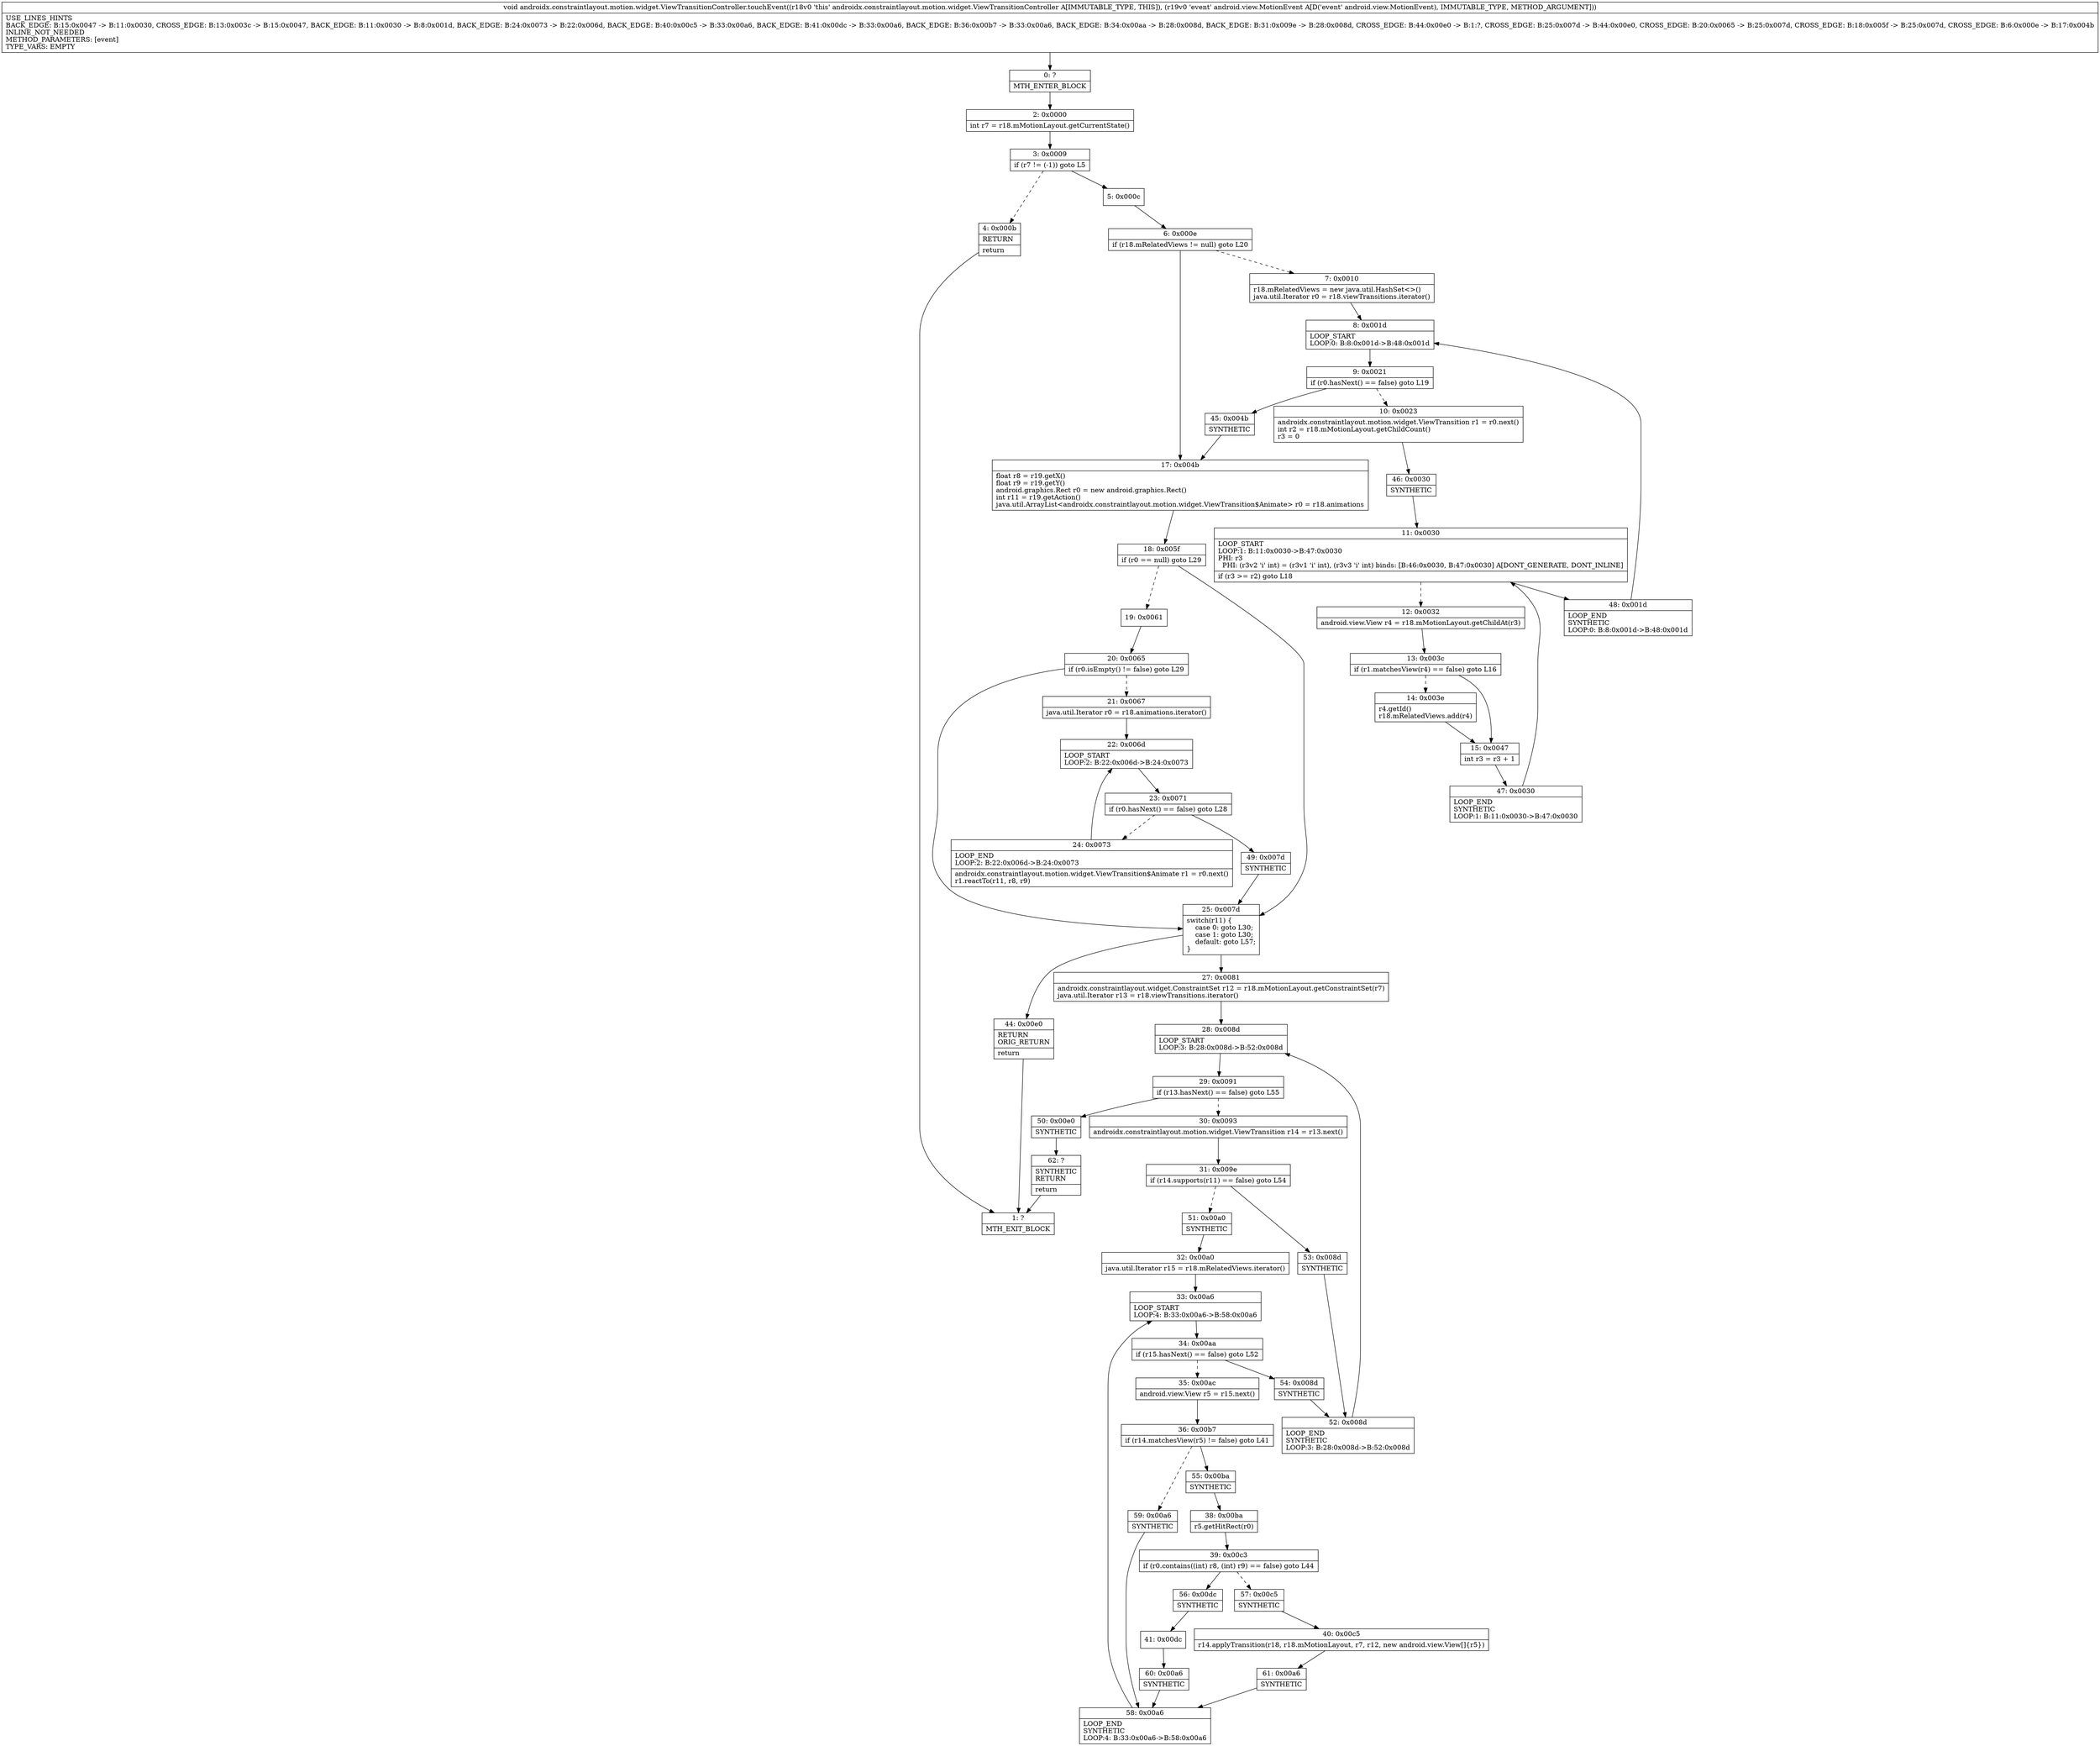 digraph "CFG forandroidx.constraintlayout.motion.widget.ViewTransitionController.touchEvent(Landroid\/view\/MotionEvent;)V" {
Node_0 [shape=record,label="{0\:\ ?|MTH_ENTER_BLOCK\l}"];
Node_2 [shape=record,label="{2\:\ 0x0000|int r7 = r18.mMotionLayout.getCurrentState()\l}"];
Node_3 [shape=record,label="{3\:\ 0x0009|if (r7 != (\-1)) goto L5\l}"];
Node_4 [shape=record,label="{4\:\ 0x000b|RETURN\l|return\l}"];
Node_1 [shape=record,label="{1\:\ ?|MTH_EXIT_BLOCK\l}"];
Node_5 [shape=record,label="{5\:\ 0x000c}"];
Node_6 [shape=record,label="{6\:\ 0x000e|if (r18.mRelatedViews != null) goto L20\l}"];
Node_7 [shape=record,label="{7\:\ 0x0010|r18.mRelatedViews = new java.util.HashSet\<\>()\ljava.util.Iterator r0 = r18.viewTransitions.iterator()\l}"];
Node_8 [shape=record,label="{8\:\ 0x001d|LOOP_START\lLOOP:0: B:8:0x001d\-\>B:48:0x001d\l}"];
Node_9 [shape=record,label="{9\:\ 0x0021|if (r0.hasNext() == false) goto L19\l}"];
Node_10 [shape=record,label="{10\:\ 0x0023|androidx.constraintlayout.motion.widget.ViewTransition r1 = r0.next()\lint r2 = r18.mMotionLayout.getChildCount()\lr3 = 0\l}"];
Node_46 [shape=record,label="{46\:\ 0x0030|SYNTHETIC\l}"];
Node_11 [shape=record,label="{11\:\ 0x0030|LOOP_START\lLOOP:1: B:11:0x0030\-\>B:47:0x0030\lPHI: r3 \l  PHI: (r3v2 'i' int) = (r3v1 'i' int), (r3v3 'i' int) binds: [B:46:0x0030, B:47:0x0030] A[DONT_GENERATE, DONT_INLINE]\l|if (r3 \>= r2) goto L18\l}"];
Node_12 [shape=record,label="{12\:\ 0x0032|android.view.View r4 = r18.mMotionLayout.getChildAt(r3)\l}"];
Node_13 [shape=record,label="{13\:\ 0x003c|if (r1.matchesView(r4) == false) goto L16\l}"];
Node_14 [shape=record,label="{14\:\ 0x003e|r4.getId()\lr18.mRelatedViews.add(r4)\l}"];
Node_15 [shape=record,label="{15\:\ 0x0047|int r3 = r3 + 1\l}"];
Node_47 [shape=record,label="{47\:\ 0x0030|LOOP_END\lSYNTHETIC\lLOOP:1: B:11:0x0030\-\>B:47:0x0030\l}"];
Node_48 [shape=record,label="{48\:\ 0x001d|LOOP_END\lSYNTHETIC\lLOOP:0: B:8:0x001d\-\>B:48:0x001d\l}"];
Node_45 [shape=record,label="{45\:\ 0x004b|SYNTHETIC\l}"];
Node_17 [shape=record,label="{17\:\ 0x004b|float r8 = r19.getX()\lfloat r9 = r19.getY()\landroid.graphics.Rect r0 = new android.graphics.Rect()\lint r11 = r19.getAction()\ljava.util.ArrayList\<androidx.constraintlayout.motion.widget.ViewTransition$Animate\> r0 = r18.animations\l}"];
Node_18 [shape=record,label="{18\:\ 0x005f|if (r0 == null) goto L29\l}"];
Node_19 [shape=record,label="{19\:\ 0x0061}"];
Node_20 [shape=record,label="{20\:\ 0x0065|if (r0.isEmpty() != false) goto L29\l}"];
Node_21 [shape=record,label="{21\:\ 0x0067|java.util.Iterator r0 = r18.animations.iterator()\l}"];
Node_22 [shape=record,label="{22\:\ 0x006d|LOOP_START\lLOOP:2: B:22:0x006d\-\>B:24:0x0073\l}"];
Node_23 [shape=record,label="{23\:\ 0x0071|if (r0.hasNext() == false) goto L28\l}"];
Node_24 [shape=record,label="{24\:\ 0x0073|LOOP_END\lLOOP:2: B:22:0x006d\-\>B:24:0x0073\l|androidx.constraintlayout.motion.widget.ViewTransition$Animate r1 = r0.next()\lr1.reactTo(r11, r8, r9)\l}"];
Node_49 [shape=record,label="{49\:\ 0x007d|SYNTHETIC\l}"];
Node_25 [shape=record,label="{25\:\ 0x007d|switch(r11) \{\l    case 0: goto L30;\l    case 1: goto L30;\l    default: goto L57;\l\}\l}"];
Node_27 [shape=record,label="{27\:\ 0x0081|androidx.constraintlayout.widget.ConstraintSet r12 = r18.mMotionLayout.getConstraintSet(r7)\ljava.util.Iterator r13 = r18.viewTransitions.iterator()\l}"];
Node_28 [shape=record,label="{28\:\ 0x008d|LOOP_START\lLOOP:3: B:28:0x008d\-\>B:52:0x008d\l}"];
Node_29 [shape=record,label="{29\:\ 0x0091|if (r13.hasNext() == false) goto L55\l}"];
Node_30 [shape=record,label="{30\:\ 0x0093|androidx.constraintlayout.motion.widget.ViewTransition r14 = r13.next()\l}"];
Node_31 [shape=record,label="{31\:\ 0x009e|if (r14.supports(r11) == false) goto L54\l}"];
Node_51 [shape=record,label="{51\:\ 0x00a0|SYNTHETIC\l}"];
Node_32 [shape=record,label="{32\:\ 0x00a0|java.util.Iterator r15 = r18.mRelatedViews.iterator()\l}"];
Node_33 [shape=record,label="{33\:\ 0x00a6|LOOP_START\lLOOP:4: B:33:0x00a6\-\>B:58:0x00a6\l}"];
Node_34 [shape=record,label="{34\:\ 0x00aa|if (r15.hasNext() == false) goto L52\l}"];
Node_35 [shape=record,label="{35\:\ 0x00ac|android.view.View r5 = r15.next()\l}"];
Node_36 [shape=record,label="{36\:\ 0x00b7|if (r14.matchesView(r5) != false) goto L41\l}"];
Node_55 [shape=record,label="{55\:\ 0x00ba|SYNTHETIC\l}"];
Node_38 [shape=record,label="{38\:\ 0x00ba|r5.getHitRect(r0)\l}"];
Node_39 [shape=record,label="{39\:\ 0x00c3|if (r0.contains((int) r8, (int) r9) == false) goto L44\l}"];
Node_56 [shape=record,label="{56\:\ 0x00dc|SYNTHETIC\l}"];
Node_41 [shape=record,label="{41\:\ 0x00dc}"];
Node_60 [shape=record,label="{60\:\ 0x00a6|SYNTHETIC\l}"];
Node_58 [shape=record,label="{58\:\ 0x00a6|LOOP_END\lSYNTHETIC\lLOOP:4: B:33:0x00a6\-\>B:58:0x00a6\l}"];
Node_57 [shape=record,label="{57\:\ 0x00c5|SYNTHETIC\l}"];
Node_40 [shape=record,label="{40\:\ 0x00c5|r14.applyTransition(r18, r18.mMotionLayout, r7, r12, new android.view.View[]\{r5\})\l}"];
Node_61 [shape=record,label="{61\:\ 0x00a6|SYNTHETIC\l}"];
Node_59 [shape=record,label="{59\:\ 0x00a6|SYNTHETIC\l}"];
Node_54 [shape=record,label="{54\:\ 0x008d|SYNTHETIC\l}"];
Node_52 [shape=record,label="{52\:\ 0x008d|LOOP_END\lSYNTHETIC\lLOOP:3: B:28:0x008d\-\>B:52:0x008d\l}"];
Node_53 [shape=record,label="{53\:\ 0x008d|SYNTHETIC\l}"];
Node_50 [shape=record,label="{50\:\ 0x00e0|SYNTHETIC\l}"];
Node_62 [shape=record,label="{62\:\ ?|SYNTHETIC\lRETURN\l|return\l}"];
Node_44 [shape=record,label="{44\:\ 0x00e0|RETURN\lORIG_RETURN\l|return\l}"];
MethodNode[shape=record,label="{void androidx.constraintlayout.motion.widget.ViewTransitionController.touchEvent((r18v0 'this' androidx.constraintlayout.motion.widget.ViewTransitionController A[IMMUTABLE_TYPE, THIS]), (r19v0 'event' android.view.MotionEvent A[D('event' android.view.MotionEvent), IMMUTABLE_TYPE, METHOD_ARGUMENT]))  | USE_LINES_HINTS\lBACK_EDGE: B:15:0x0047 \-\> B:11:0x0030, CROSS_EDGE: B:13:0x003c \-\> B:15:0x0047, BACK_EDGE: B:11:0x0030 \-\> B:8:0x001d, BACK_EDGE: B:24:0x0073 \-\> B:22:0x006d, BACK_EDGE: B:40:0x00c5 \-\> B:33:0x00a6, BACK_EDGE: B:41:0x00dc \-\> B:33:0x00a6, BACK_EDGE: B:36:0x00b7 \-\> B:33:0x00a6, BACK_EDGE: B:34:0x00aa \-\> B:28:0x008d, BACK_EDGE: B:31:0x009e \-\> B:28:0x008d, CROSS_EDGE: B:44:0x00e0 \-\> B:1:?, CROSS_EDGE: B:25:0x007d \-\> B:44:0x00e0, CROSS_EDGE: B:20:0x0065 \-\> B:25:0x007d, CROSS_EDGE: B:18:0x005f \-\> B:25:0x007d, CROSS_EDGE: B:6:0x000e \-\> B:17:0x004b\lINLINE_NOT_NEEDED\lMETHOD_PARAMETERS: [event]\lTYPE_VARS: EMPTY\l}"];
MethodNode -> Node_0;Node_0 -> Node_2;
Node_2 -> Node_3;
Node_3 -> Node_4[style=dashed];
Node_3 -> Node_5;
Node_4 -> Node_1;
Node_5 -> Node_6;
Node_6 -> Node_7[style=dashed];
Node_6 -> Node_17;
Node_7 -> Node_8;
Node_8 -> Node_9;
Node_9 -> Node_10[style=dashed];
Node_9 -> Node_45;
Node_10 -> Node_46;
Node_46 -> Node_11;
Node_11 -> Node_12[style=dashed];
Node_11 -> Node_48;
Node_12 -> Node_13;
Node_13 -> Node_14[style=dashed];
Node_13 -> Node_15;
Node_14 -> Node_15;
Node_15 -> Node_47;
Node_47 -> Node_11;
Node_48 -> Node_8;
Node_45 -> Node_17;
Node_17 -> Node_18;
Node_18 -> Node_19[style=dashed];
Node_18 -> Node_25;
Node_19 -> Node_20;
Node_20 -> Node_21[style=dashed];
Node_20 -> Node_25;
Node_21 -> Node_22;
Node_22 -> Node_23;
Node_23 -> Node_24[style=dashed];
Node_23 -> Node_49;
Node_24 -> Node_22;
Node_49 -> Node_25;
Node_25 -> Node_27;
Node_25 -> Node_44;
Node_27 -> Node_28;
Node_28 -> Node_29;
Node_29 -> Node_30[style=dashed];
Node_29 -> Node_50;
Node_30 -> Node_31;
Node_31 -> Node_51[style=dashed];
Node_31 -> Node_53;
Node_51 -> Node_32;
Node_32 -> Node_33;
Node_33 -> Node_34;
Node_34 -> Node_35[style=dashed];
Node_34 -> Node_54;
Node_35 -> Node_36;
Node_36 -> Node_55;
Node_36 -> Node_59[style=dashed];
Node_55 -> Node_38;
Node_38 -> Node_39;
Node_39 -> Node_56;
Node_39 -> Node_57[style=dashed];
Node_56 -> Node_41;
Node_41 -> Node_60;
Node_60 -> Node_58;
Node_58 -> Node_33;
Node_57 -> Node_40;
Node_40 -> Node_61;
Node_61 -> Node_58;
Node_59 -> Node_58;
Node_54 -> Node_52;
Node_52 -> Node_28;
Node_53 -> Node_52;
Node_50 -> Node_62;
Node_62 -> Node_1;
Node_44 -> Node_1;
}

